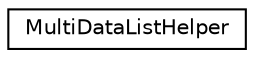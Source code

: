 digraph "Graphical Class Hierarchy"
{
 // LATEX_PDF_SIZE
  edge [fontname="Helvetica",fontsize="10",labelfontname="Helvetica",labelfontsize="10"];
  node [fontname="Helvetica",fontsize="10",shape=record];
  rankdir="LR";
  Node0 [label="MultiDataListHelper",height=0.2,width=0.4,color="black", fillcolor="white", style="filled",URL="$class_multi_data_list_helper.html",tooltip="Use to work with MultiDataList."];
}
